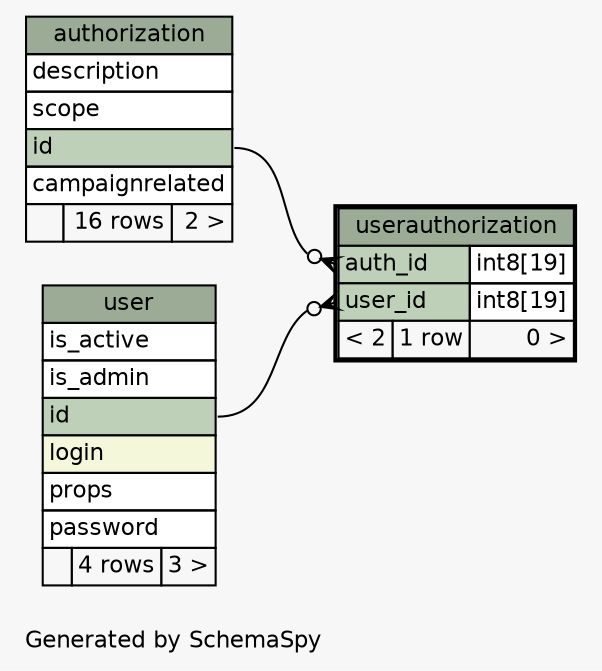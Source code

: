 // dot 2.38.0 on Linux 4.10.0-42-generic
// SchemaSpy rev 590
digraph "oneDegreeRelationshipsDiagram" {
  graph [
    rankdir="RL"
    bgcolor="#f7f7f7"
    label="\nGenerated by SchemaSpy"
    labeljust="l"
    nodesep="0.18"
    ranksep="0.46"
    fontname="Helvetica"
    fontsize="11"
  ];
  node [
    fontname="Helvetica"
    fontsize="11"
    shape="plaintext"
  ];
  edge [
    arrowsize="0.8"
  ];
  "userauthorization":"auth_id":w -> "authorization":"id":e [arrowhead=none dir=back arrowtail=crowodot];
  "userauthorization":"user_id":w -> "user":"id":e [arrowhead=none dir=back arrowtail=crowodot];
  "authorization" [
    label=<
    <TABLE BORDER="0" CELLBORDER="1" CELLSPACING="0" BGCOLOR="#ffffff">
      <TR><TD COLSPAN="3" BGCOLOR="#9bab96" ALIGN="CENTER">authorization</TD></TR>
      <TR><TD PORT="description" COLSPAN="3" ALIGN="LEFT">description</TD></TR>
      <TR><TD PORT="scope" COLSPAN="3" ALIGN="LEFT">scope</TD></TR>
      <TR><TD PORT="id" COLSPAN="3" BGCOLOR="#bed1b8" ALIGN="LEFT">id</TD></TR>
      <TR><TD PORT="campaignrelated" COLSPAN="3" ALIGN="LEFT">campaignrelated</TD></TR>
      <TR><TD ALIGN="LEFT" BGCOLOR="#f7f7f7">  </TD><TD ALIGN="RIGHT" BGCOLOR="#f7f7f7">16 rows</TD><TD ALIGN="RIGHT" BGCOLOR="#f7f7f7">2 &gt;</TD></TR>
    </TABLE>>
    URL="authorization.html"
    tooltip="authorization"
  ];
  "user" [
    label=<
    <TABLE BORDER="0" CELLBORDER="1" CELLSPACING="0" BGCOLOR="#ffffff">
      <TR><TD COLSPAN="3" BGCOLOR="#9bab96" ALIGN="CENTER">user</TD></TR>
      <TR><TD PORT="is_active" COLSPAN="3" ALIGN="LEFT">is_active</TD></TR>
      <TR><TD PORT="is_admin" COLSPAN="3" ALIGN="LEFT">is_admin</TD></TR>
      <TR><TD PORT="id" COLSPAN="3" BGCOLOR="#bed1b8" ALIGN="LEFT">id</TD></TR>
      <TR><TD PORT="login" COLSPAN="3" BGCOLOR="#f4f7da" ALIGN="LEFT">login</TD></TR>
      <TR><TD PORT="props" COLSPAN="3" ALIGN="LEFT">props</TD></TR>
      <TR><TD PORT="password" COLSPAN="3" ALIGN="LEFT">password</TD></TR>
      <TR><TD ALIGN="LEFT" BGCOLOR="#f7f7f7">  </TD><TD ALIGN="RIGHT" BGCOLOR="#f7f7f7">4 rows</TD><TD ALIGN="RIGHT" BGCOLOR="#f7f7f7">3 &gt;</TD></TR>
    </TABLE>>
    URL="user.html"
    tooltip="user"
  ];
  "userauthorization" [
    label=<
    <TABLE BORDER="2" CELLBORDER="1" CELLSPACING="0" BGCOLOR="#ffffff">
      <TR><TD COLSPAN="3" BGCOLOR="#9bab96" ALIGN="CENTER">userauthorization</TD></TR>
      <TR><TD PORT="auth_id" COLSPAN="2" BGCOLOR="#bed1b8" ALIGN="LEFT">auth_id</TD><TD PORT="auth_id.type" ALIGN="LEFT">int8[19]</TD></TR>
      <TR><TD PORT="user_id" COLSPAN="2" BGCOLOR="#bed1b8" ALIGN="LEFT">user_id</TD><TD PORT="user_id.type" ALIGN="LEFT">int8[19]</TD></TR>
      <TR><TD ALIGN="LEFT" BGCOLOR="#f7f7f7">&lt; 2</TD><TD ALIGN="RIGHT" BGCOLOR="#f7f7f7">1 row</TD><TD ALIGN="RIGHT" BGCOLOR="#f7f7f7">0 &gt;</TD></TR>
    </TABLE>>
    URL="userauthorization.html"
    tooltip="userauthorization"
  ];
}
